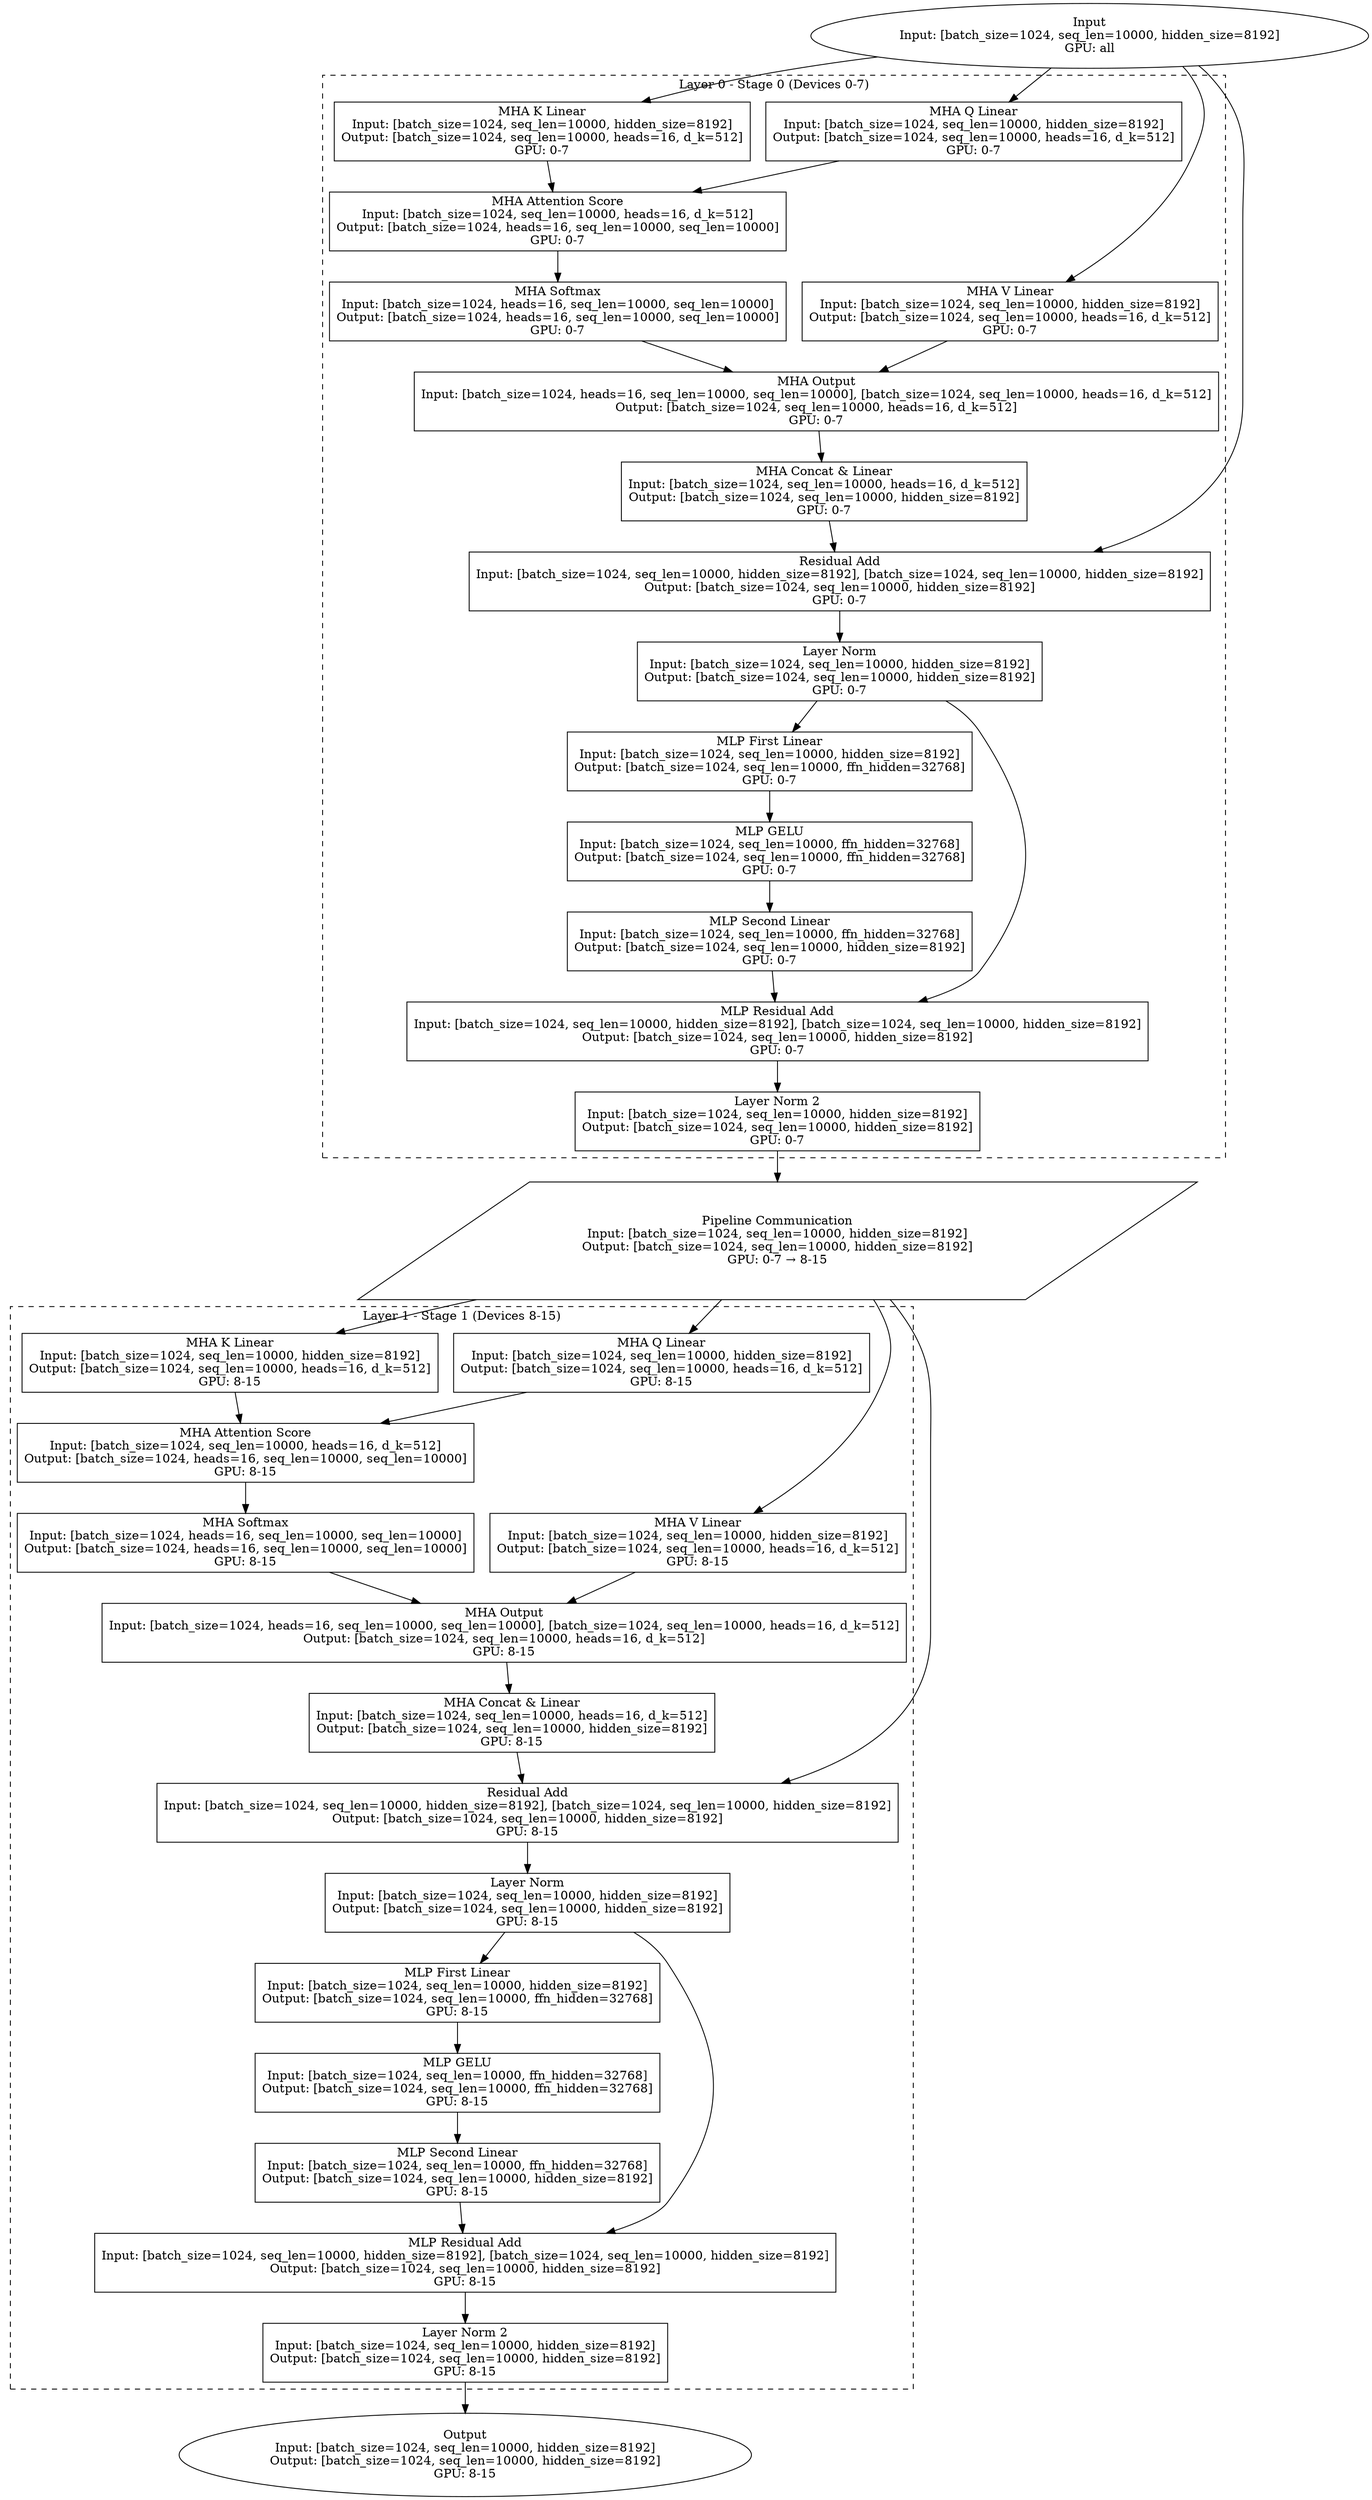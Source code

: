 digraph baseline_tensor_pipeline_parallel {
    rankdir=TB;
    node [shape=rectangle];
    
    // Input node
    input [shape=ellipse, label="Input\nInput: [batch_size=1024, seq_len=10000, hidden_size=8192]\nGPU: all"];
    
    // Layer 0 - Stage 0 (Devices 0-7)
    subgraph cluster_layer0 {
        label="Layer 0 - Stage 0 (Devices 0-7)";
        style=dashed;
        
        // MHA - Query Linear (Column Parallel)
        mha_q_linear_0 [label="MHA Q Linear\nInput: [batch_size=1024, seq_len=10000, hidden_size=8192]\nOutput: [batch_size=1024, seq_len=10000, heads=16, d_k=512]\nGPU: 0-7"];
        
        // MHA - Key Linear (Column Parallel)
        mha_k_linear_0 [label="MHA K Linear\nInput: [batch_size=1024, seq_len=10000, hidden_size=8192]\nOutput: [batch_size=1024, seq_len=10000, heads=16, d_k=512]\nGPU: 0-7"];
        
        // MHA - Value Linear (Column Parallel)
        mha_v_linear_0 [label="MHA V Linear\nInput: [batch_size=1024, seq_len=10000, hidden_size=8192]\nOutput: [batch_size=1024, seq_len=10000, heads=16, d_k=512]\nGPU: 0-7"];
        
        // MHA - Attention Score
        mha_score_0 [label="MHA Attention Score\nInput: [batch_size=1024, seq_len=10000, heads=16, d_k=512]\nOutput: [batch_size=1024, heads=16, seq_len=10000, seq_len=10000]\nGPU: 0-7"];
        
        // MHA - Attention Weights
        mha_weights_0 [label="MHA Softmax\nInput: [batch_size=1024, heads=16, seq_len=10000, seq_len=10000]\nOutput: [batch_size=1024, heads=16, seq_len=10000, seq_len=10000]\nGPU: 0-7"];
        
        // MHA - Attention Output
        mha_output_0 [label="MHA Output\nInput: [batch_size=1024, heads=16, seq_len=10000, seq_len=10000], [batch_size=1024, seq_len=10000, heads=16, d_k=512]\nOutput: [batch_size=1024, seq_len=10000, heads=16, d_k=512]\nGPU: 0-7"];
        
        // MHA - Concat and Linear (Row Parallel)
        mha_concat_linear_0 [label="MHA Concat & Linear\nInput: [batch_size=1024, seq_len=10000, heads=16, d_k=512]\nOutput: [batch_size=1024, seq_len=10000, hidden_size=8192]\nGPU: 0-7"];
        
        // Residual Add
        mha_residual_0 [label="Residual Add\nInput: [batch_size=1024, seq_len=10000, hidden_size=8192], [batch_size=1024, seq_len=10000, hidden_size=8192]\nOutput: [batch_size=1024, seq_len=10000, hidden_size=8192]\nGPU: 0-7"];
        
        // Layer Norm
        layer_norm_0 [label="Layer Norm\nInput: [batch_size=1024, seq_len=10000, hidden_size=8192]\nOutput: [batch_size=1024, seq_len=10000, hidden_size=8192]\nGPU: 0-7"];
        
        // MLP - First Linear (Column Parallel)
        mlp_linear1_0 [label="MLP First Linear\nInput: [batch_size=1024, seq_len=10000, hidden_size=8192]\nOutput: [batch_size=1024, seq_len=10000, ffn_hidden=32768]\nGPU: 0-7"];
        
        // MLP - GELU Activation
        mlp_gelu_0 [label="MLP GELU\nInput: [batch_size=1024, seq_len=10000, ffn_hidden=32768]\nOutput: [batch_size=1024, seq_len=10000, ffn_hidden=32768]\nGPU: 0-7"];
        
        // MLP - Second Linear (Row Parallel)
        mlp_linear2_0 [label="MLP Second Linear\nInput: [batch_size=1024, seq_len=10000, ffn_hidden=32768]\nOutput: [batch_size=1024, seq_len=10000, hidden_size=8192]\nGPU: 0-7"];
        
        // MLP Residual Add
        mlp_residual_0 [label="MLP Residual Add\nInput: [batch_size=1024, seq_len=10000, hidden_size=8192], [batch_size=1024, seq_len=10000, hidden_size=8192]\nOutput: [batch_size=1024, seq_len=10000, hidden_size=8192]\nGPU: 0-7"];
        
        // Layer Norm 2
        layer_norm2_0 [label="Layer Norm 2\nInput: [batch_size=1024, seq_len=10000, hidden_size=8192]\nOutput: [batch_size=1024, seq_len=10000, hidden_size=8192]\nGPU: 0-7"];
    }
    
    // Communication - Pipeline Stage Transfer
    pipeline_comm_0_1 [shape=parallelogram, label="Pipeline Communication\nInput: [batch_size=1024, seq_len=10000, hidden_size=8192]\nOutput: [batch_size=1024, seq_len=10000, hidden_size=8192]\nGPU: 0-7 → 8-15"];
    
    // Layer 1 - Stage 1 (Devices 8-15)
    subgraph cluster_layer1 {
        label="Layer 1 - Stage 1 (Devices 8-15)";
        style=dashed;
        
        // MHA - Query Linear (Column Parallel)
        mha_q_linear_1 [label="MHA Q Linear\nInput: [batch_size=1024, seq_len=10000, hidden_size=8192]\nOutput: [batch_size=1024, seq_len=10000, heads=16, d_k=512]\nGPU: 8-15"];
        
        // MHA - Key Linear (Column Parallel)
        mha_k_linear_1 [label="MHA K Linear\nInput: [batch_size=1024, seq_len=10000, hidden_size=8192]\nOutput: [batch_size=1024, seq_len=10000, heads=16, d_k=512]\nGPU: 8-15"];
        
        // MHA - Value Linear (Column Parallel)
        mha_v_linear_1 [label="MHA V Linear\nInput: [batch_size=1024, seq_len=10000, hidden_size=8192]\nOutput: [batch_size=1024, seq_len=10000, heads=16, d_k=512]\nGPU: 8-15"];
        
        // MHA - Attention Score
        mha_score_1 [label="MHA Attention Score\nInput: [batch_size=1024, seq_len=10000, heads=16, d_k=512]\nOutput: [batch_size=1024, heads=16, seq_len=10000, seq_len=10000]\nGPU: 8-15"];
        
        // MHA - Attention Weights
        mha_weights_1 [label="MHA Softmax\nInput: [batch_size=1024, heads=16, seq_len=10000, seq_len=10000]\nOutput: [batch_size=1024, heads=16, seq_len=10000, seq_len=10000]\nGPU: 8-15"];
        
        // MHA - Attention Output
        mha_output_1 [label="MHA Output\nInput: [batch_size=1024, heads=16, seq_len=10000, seq_len=10000], [batch_size=1024, seq_len=10000, heads=16, d_k=512]\nOutput: [batch_size=1024, seq_len=10000, heads=16, d_k=512]\nGPU: 8-15"];
        
        // MHA - Concat and Linear (Row Parallel)
        mha_concat_linear_1 [label="MHA Concat & Linear\nInput: [batch_size=1024, seq_len=10000, heads=16, d_k=512]\nOutput: [batch_size=1024, seq_len=10000, hidden_size=8192]\nGPU: 8-15"];
        
        // Residual Add
        mha_residual_1 [label="Residual Add\nInput: [batch_size=1024, seq_len=10000, hidden_size=8192], [batch_size=1024, seq_len=10000, hidden_size=8192]\nOutput: [batch_size=1024, seq_len=10000, hidden_size=8192]\nGPU: 8-15"];
        
        // Layer Norm
        layer_norm_1 [label="Layer Norm\nInput: [batch_size=1024, seq_len=10000, hidden_size=8192]\nOutput: [batch_size=1024, seq_len=10000, hidden_size=8192]\nGPU: 8-15"];
        
        // MLP - First Linear (Column Parallel)
        mlp_linear1_1 [label="MLP First Linear\nInput: [batch_size=1024, seq_len=10000, hidden_size=8192]\nOutput: [batch_size=1024, seq_len=10000, ffn_hidden=32768]\nGPU: 8-15"];
        
        // MLP - GELU Activation
        mlp_gelu_1 [label="MLP GELU\nInput: [batch_size=1024, seq_len=10000, ffn_hidden=32768]\nOutput: [batch_size=1024, seq_len=10000, ffn_hidden=32768]\nGPU: 8-15"];
        
        // MLP - Second Linear (Row Parallel)
        mlp_linear2_1 [label="MLP Second Linear\nInput: [batch_size=1024, seq_len=10000, ffn_hidden=32768]\nOutput: [batch_size=1024, seq_len=10000, hidden_size=8192]\nGPU: 8-15"];
        
        // MLP Residual Add
        mlp_residual_1 [label="MLP Residual Add\nInput: [batch_size=1024, seq_len=10000, hidden_size=8192], [batch_size=1024, seq_len=10000, hidden_size=8192]\nOutput: [batch_size=1024, seq_len=10000, hidden_size=8192]\nGPU: 8-15"];
        
        // Layer Norm 2
        layer_norm2_1 [label="Layer Norm 2\nInput: [batch_size=1024, seq_len=10000, hidden_size=8192]\nOutput: [batch_size=1024, seq_len=10000, hidden_size=8192]\nGPU: 8-15"];
    }
    
    // Output node
    output [shape=ellipse, label="Output\nInput: [batch_size=1024, seq_len=10000, hidden_size=8192]\nOutput: [batch_size=1024, seq_len=10000, hidden_size=8192]\nGPU: 8-15"];
    
    // Edges
    input -> mha_q_linear_0;
    input -> mha_k_linear_0;
    input -> mha_v_linear_0;
    
    mha_q_linear_0 -> mha_score_0;
    mha_k_linear_0 -> mha_score_0;
    mha_v_linear_0 -> mha_output_0;
    
    mha_score_0 -> mha_weights_0;
    mha_weights_0 -> mha_output_0;
    mha_output_0 -> mha_concat_linear_0;
    mha_concat_linear_0 -> mha_residual_0;
    input -> mha_residual_0;
    mha_residual_0 -> layer_norm_0;
    layer_norm_0 -> mlp_linear1_0;
    mlp_linear1_0 -> mlp_gelu_0;
    mlp_gelu_0 -> mlp_linear2_0;
    mlp_linear2_0 -> mlp_residual_0;
    layer_norm_0 -> mlp_residual_0;
    mlp_residual_0 -> layer_norm2_0;
    
    layer_norm2_0 -> pipeline_comm_0_1;
    pipeline_comm_0_1 -> mha_q_linear_1;
    
    mha_q_linear_1 -> mha_score_1;
    mha_k_linear_1 -> mha_score_1;
    mha_v_linear_1 -> mha_output_1;
    pipeline_comm_0_1 -> mha_k_linear_1;
    pipeline_comm_0_1 -> mha_v_linear_1;
    
    mha_score_1 -> mha_weights_1;
    mha_weights_1 -> mha_output_1;
    mha_output_1 -> mha_concat_linear_1;
    mha_concat_linear_1 -> mha_residual_1;
    pipeline_comm_0_1 -> mha_residual_1;
    mha_residual_1 -> layer_norm_1;
    layer_norm_1 -> mlp_linear1_1;
    mlp_linear1_1 -> mlp_gelu_1;
    mlp_gelu_1 -> mlp_linear2_1;
    mlp_linear2_1 -> mlp_residual_1;
    layer_norm_1 -> mlp_residual_1;
    mlp_residual_1 -> layer_norm2_1;
    layer_norm2_1 -> output;
}